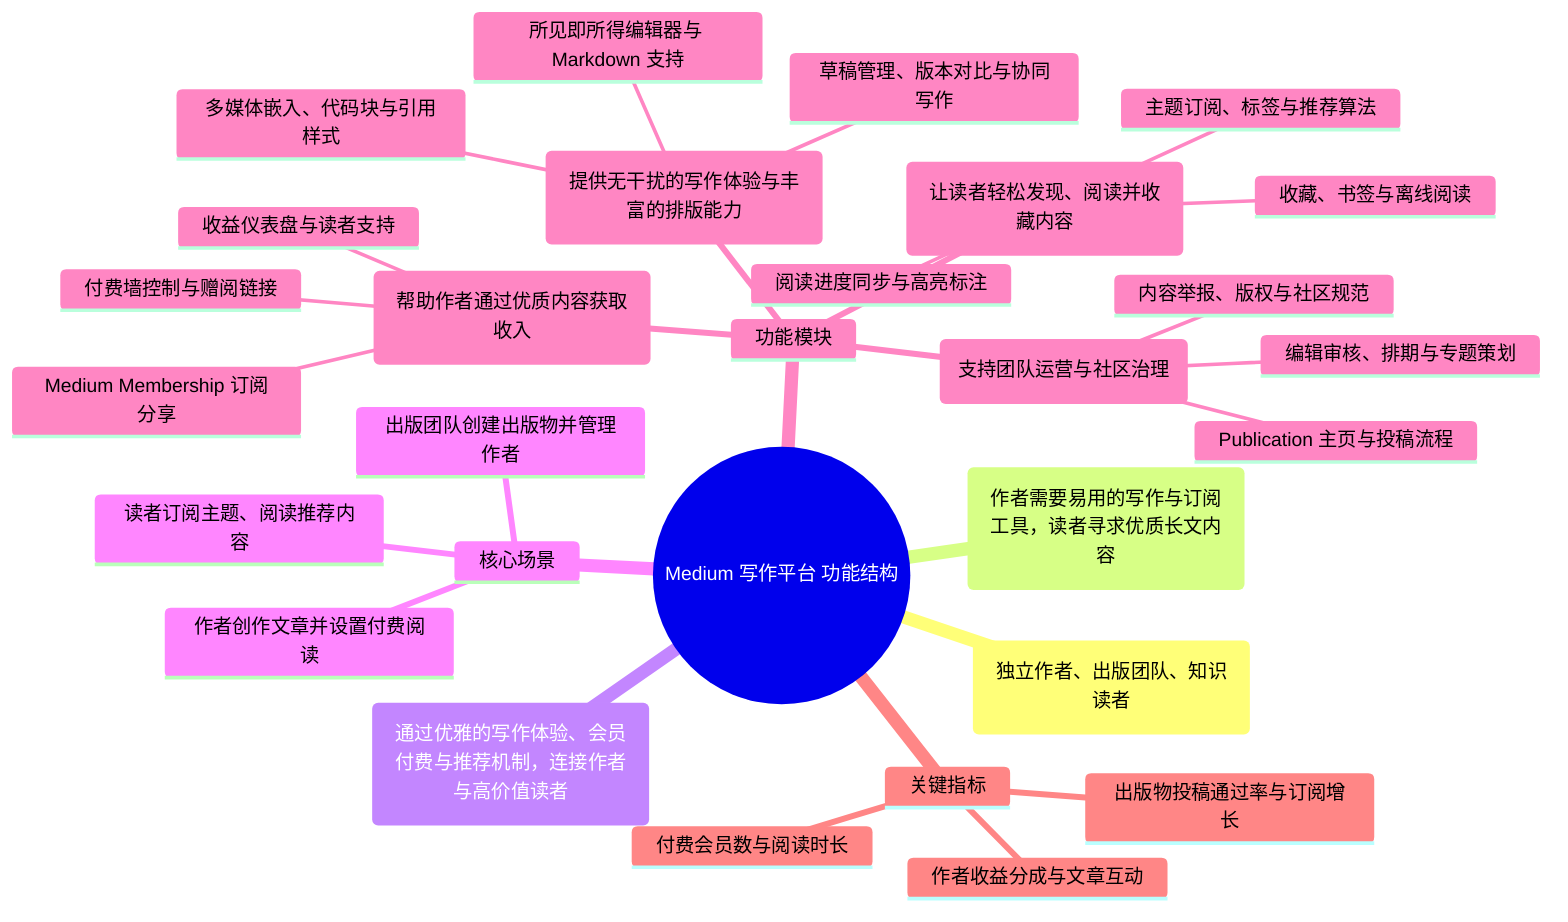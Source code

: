 %% Auto-generated by scripts/generate_assets.py
mindmap
  root((Medium 写作平台 功能结构))
    目标用户(独立作者、出版团队、知识读者)
    核心痛点(作者需要易用的写作与订阅工具，读者寻求优质长文内容)
    价值主张(通过优雅的写作体验、会员付费与推荐机制，连接作者与高价值读者)
    核心场景
      作者创作文章并设置付费阅读
      读者订阅主题、阅读推荐内容
      出版团队创建出版物并管理作者
    功能模块
      写作与发布(提供无干扰的写作体验与丰富的排版能力)
        所见即所得编辑器与 Markdown 支持
        多媒体嵌入、代码块与引用样式
        草稿管理、版本对比与协同写作
      阅读体验(让读者轻松发现、阅读并收藏内容)
        主题订阅、标签与推荐算法
        阅读进度同步与高亮标注
        收藏、书签与离线阅读
      会员与收益(帮助作者通过优质内容获取收入)
        Medium Membership 订阅分享
        付费墙控制与赠阅链接
        收益仪表盘与读者支持
      出版物与社区(支持团队运营与社区治理)
        Publication 主页与投稿流程
        编辑审核、排期与专题策划
        内容举报、版权与社区规范
    关键指标
      付费会员数与阅读时长
      作者收益分成与文章互动
      出版物投稿通过率与订阅增长